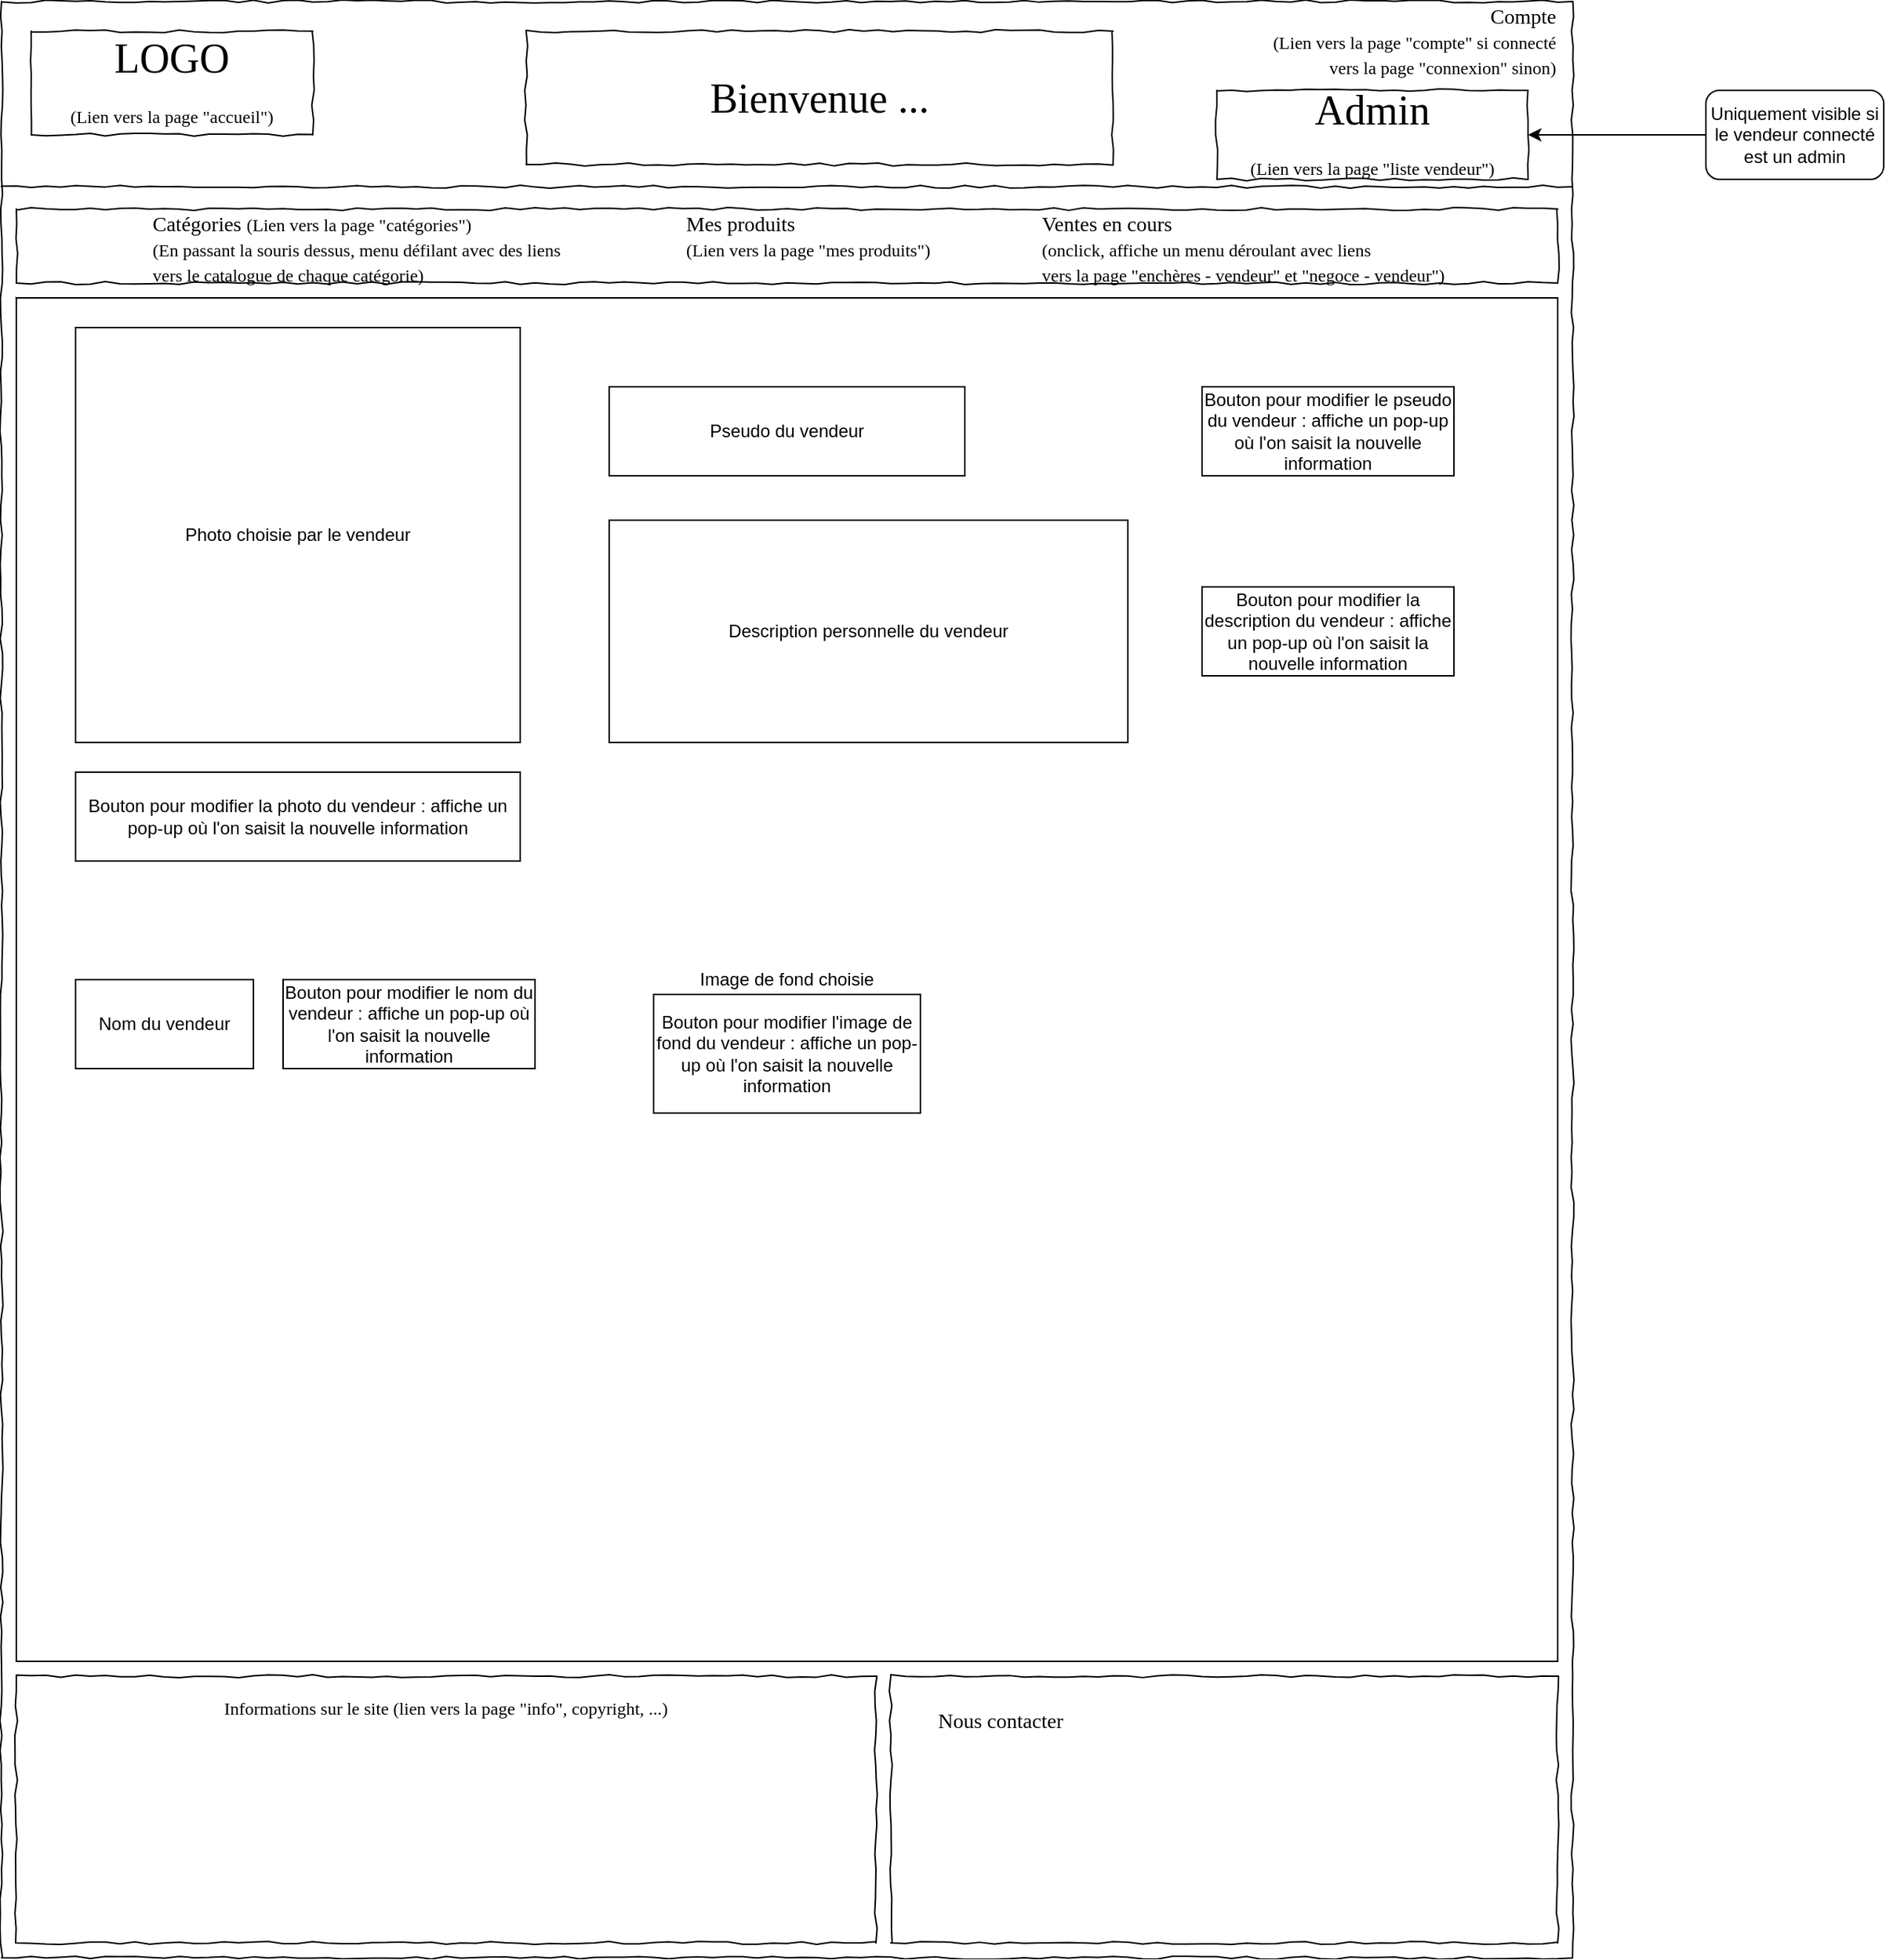 <mxfile version="12.9.11" type="device"><diagram name="Page-1" id="03018318-947c-dd8e-b7a3-06fadd420f32"><mxGraphModel dx="1422" dy="798" grid="1" gridSize="10" guides="1" tooltips="1" connect="1" arrows="1" fold="1" page="1" pageScale="1" pageWidth="850" pageHeight="1500" background="#ffffff" math="0" shadow="0"><root><mxCell id="0"/><mxCell id="1" parent="0"/><mxCell id="677b7b8949515195-1" value="&#10;&#10;&lt;!--StartFragment--&gt;&lt;span style=&quot;font-family: Whitney, &amp;quot;Helvetica Neue&amp;quot;, Helvetica, Arial, sans-serif; font-size: 16px; font-style: normal; font-variant-ligatures: normal; font-variant-caps: normal; font-weight: 400; letter-spacing: normal; orphans: 2; text-align: start; text-indent: 0px; text-transform: none; widows: 2; word-spacing: 0px; -webkit-text-stroke-width: 0px; text-decoration-style: initial; text-decoration-color: initial; float: none; display: inline !important;&quot;&gt;Pere-Siffleur&lt;/span&gt;&lt;!--EndFragment--&gt;&#10;&#10;" style="whiteSpace=wrap;html=1;rounded=0;shadow=0;labelBackgroundColor=none;strokeColor=#000000;strokeWidth=1;fillColor=none;fontFamily=Verdana;fontSize=12;fontColor=#000000;align=center;comic=1;" parent="1" vertex="1"><mxGeometry x="20" y="20" width="1060" height="1320" as="geometry"/></mxCell><mxCell id="677b7b8949515195-2" value="LOGO&lt;br style=&quot;font-size: 12px&quot;&gt;&lt;span style=&quot;font-size: 12px&quot;&gt;(Lien vers la page &quot;accueil&quot;)&lt;/span&gt;" style="whiteSpace=wrap;html=1;rounded=0;shadow=0;labelBackgroundColor=none;strokeWidth=1;fontFamily=Verdana;fontSize=28;align=center;comic=1;" parent="1" vertex="1"><mxGeometry x="40" y="40" width="190" height="70" as="geometry"/></mxCell><mxCell id="677b7b8949515195-7" value="Compte&lt;br style=&quot;font-size: 12px&quot;&gt;&lt;span style=&quot;font-size: 12px&quot;&gt;(Lien vers la page &quot;compte&quot; si connecté&lt;br&gt;vers la page &quot;connexion&quot; sinon)&lt;br&gt;&lt;/span&gt;" style="text;html=1;points=[];align=right;verticalAlign=middle;spacingTop=-4;fontSize=14;fontFamily=Verdana;labelPosition=left;verticalLabelPosition=middle;" parent="1" vertex="1"><mxGeometry x="1070" y="40" width="60" height="20" as="geometry"/></mxCell><mxCell id="677b7b8949515195-9" value="" style="line;strokeWidth=1;html=1;rounded=0;shadow=0;labelBackgroundColor=none;fillColor=none;fontFamily=Verdana;fontSize=14;fontColor=#000000;align=center;comic=1;" parent="1" vertex="1"><mxGeometry x="20" y="140" width="1060" height="10" as="geometry"/></mxCell><mxCell id="677b7b8949515195-10" value="" style="whiteSpace=wrap;html=1;rounded=0;shadow=0;labelBackgroundColor=none;strokeWidth=1;fillColor=none;fontFamily=Verdana;fontSize=12;align=center;comic=1;" parent="1" vertex="1"><mxGeometry x="30" y="160" width="1040" height="50" as="geometry"/></mxCell><mxCell id="677b7b8949515195-11" value="Catégories&amp;nbsp;&lt;span style=&quot;font-size: 12px&quot;&gt;(Lien vers la page &quot;catégories&quot;)&lt;br&gt;(En passant la souris dessus, menu défilant avec des liens&amp;nbsp;&lt;br&gt;vers le catalogue de chaque catégorie)&lt;/span&gt;" style="text;html=1;points=[];align=left;verticalAlign=top;spacingTop=-4;fontSize=14;fontFamily=Verdana" parent="1" vertex="1"><mxGeometry x="120" y="160" width="60" height="20" as="geometry"/></mxCell><mxCell id="677b7b8949515195-15" value="&lt;div style=&quot;text-align: justify&quot;&gt;Informations sur le site (lien vers la page &quot;info&quot;, copyright, ...)&lt;br&gt;&lt;/div&gt;" style="whiteSpace=wrap;html=1;rounded=0;shadow=0;labelBackgroundColor=none;strokeWidth=1;fillColor=none;fontFamily=Verdana;fontSize=12;align=center;verticalAlign=top;spacing=10;comic=1;" parent="1" vertex="1"><mxGeometry x="30" y="1150" width="580" height="180" as="geometry"/></mxCell><mxCell id="677b7b8949515195-16" value="" style="verticalLabelPosition=bottom;shadow=0;dashed=0;align=center;html=1;verticalAlign=top;strokeWidth=1;shape=mxgraph.mockup.graphics.simpleIcon;strokeColor=#999999;rounded=0;labelBackgroundColor=none;fontFamily=Verdana;fontSize=14;fontColor=#000000;comic=1;" parent="1" vertex="1"><mxGeometry x="30" y="220" width="1040" height="920" as="geometry"/></mxCell><mxCell id="677b7b8949515195-26" value="" style="whiteSpace=wrap;html=1;rounded=0;shadow=0;labelBackgroundColor=none;strokeWidth=1;fillColor=none;fontFamily=Verdana;fontSize=12;align=center;comic=1;" parent="1" vertex="1"><mxGeometry x="620" y="1150" width="450" height="180" as="geometry"/></mxCell><mxCell id="677b7b8949515195-42" value="Nous contacter" style="text;html=1;points=[];align=left;verticalAlign=top;spacingTop=-4;fontSize=14;fontFamily=Verdana" parent="1" vertex="1"><mxGeometry x="650" y="1170" width="170" height="20" as="geometry"/></mxCell><mxCell id="Vz2qVGnKAH75r2qcj9Pt-3" value="Bienvenue ..." style="whiteSpace=wrap;html=1;rounded=0;shadow=0;labelBackgroundColor=none;strokeWidth=1;fontFamily=Verdana;fontSize=28;align=center;comic=1;" parent="1" vertex="1"><mxGeometry x="374" y="40" width="396" height="90" as="geometry"/></mxCell><mxCell id="XFakcHT0AiiZS1c_6F1j-22" value="Image de fond choisie" style="rounded=0;whiteSpace=wrap;html=1;" parent="1" vertex="1"><mxGeometry x="30" y="220" width="1040" height="920" as="geometry"/></mxCell><mxCell id="XFakcHT0AiiZS1c_6F1j-23" value="Photo choisie par le vendeur" style="rounded=0;whiteSpace=wrap;html=1;" parent="1" vertex="1"><mxGeometry x="70" y="240" width="300" height="280" as="geometry"/></mxCell><mxCell id="XFakcHT0AiiZS1c_6F1j-24" value="Pseudo du vendeur" style="rounded=0;whiteSpace=wrap;html=1;" parent="1" vertex="1"><mxGeometry x="430" y="280" width="240" height="60" as="geometry"/></mxCell><mxCell id="XFakcHT0AiiZS1c_6F1j-25" value="Bouton pour modifier le pseudo du vendeur : affiche un pop-up où l'on saisit la nouvelle information" style="rounded=0;whiteSpace=wrap;html=1;" parent="1" vertex="1"><mxGeometry x="830" y="280" width="170" height="60" as="geometry"/></mxCell><mxCell id="XFakcHT0AiiZS1c_6F1j-26" value="&lt;span&gt;Bouton pour modifier la photo du vendeur : affiche un pop-up où l'on saisit la nouvelle information&lt;/span&gt;" style="rounded=0;whiteSpace=wrap;html=1;" parent="1" vertex="1"><mxGeometry x="70" y="540" width="300" height="60" as="geometry"/></mxCell><mxCell id="XFakcHT0AiiZS1c_6F1j-27" value="&lt;span&gt;Bouton pour modifier l'image de fond du vendeur : affiche un pop-up où l'on saisit la nouvelle information&lt;/span&gt;" style="rounded=0;whiteSpace=wrap;html=1;" parent="1" vertex="1"><mxGeometry x="460" y="690" width="180" height="80" as="geometry"/></mxCell><mxCell id="XFakcHT0AiiZS1c_6F1j-28" value="Description personnelle du vendeur" style="rounded=0;whiteSpace=wrap;html=1;" parent="1" vertex="1"><mxGeometry x="430" y="370" width="350" height="150" as="geometry"/></mxCell><mxCell id="XFakcHT0AiiZS1c_6F1j-29" value="Bouton pour modifier la description du vendeur : affiche un pop-up où l'on saisit la nouvelle information" style="rounded=0;whiteSpace=wrap;html=1;" parent="1" vertex="1"><mxGeometry x="830" y="415" width="170" height="60" as="geometry"/></mxCell><mxCell id="e5o1lOc_ARrBMdmpLk1c-1" value="Mes produits&lt;br style=&quot;font-size: 12px&quot;&gt;&lt;span style=&quot;font-size: 12px&quot;&gt;(Lien vers la page &quot;mes produits&quot;)&lt;/span&gt;" style="text;html=1;points=[];align=left;verticalAlign=top;spacingTop=-4;fontSize=14;fontFamily=Verdana" parent="1" vertex="1"><mxGeometry x="480" y="160" width="60" height="20" as="geometry"/></mxCell><mxCell id="e5o1lOc_ARrBMdmpLk1c-3" value="Ventes en cours&lt;br style=&quot;font-size: 12px&quot;&gt;&lt;span style=&quot;font-size: 12px&quot;&gt;(onclick, affiche un menu déroulant avec liens&lt;br&gt;vers la page &quot;enchères - vendeur&quot; et &quot;negoce - vendeur&quot;)&lt;/span&gt;" style="text;html=1;points=[];align=left;verticalAlign=top;spacingTop=-4;fontSize=14;fontFamily=Verdana" parent="1" vertex="1"><mxGeometry x="720" y="160" width="60" height="20" as="geometry"/></mxCell><mxCell id="lWXoqYBhcGRLcFC2v2Br-1" value="Nom du vendeur" style="rounded=0;whiteSpace=wrap;html=1;" parent="1" vertex="1"><mxGeometry x="70" y="680" width="120" height="60" as="geometry"/></mxCell><mxCell id="lWXoqYBhcGRLcFC2v2Br-2" value="Bouton pour modifier le nom du vendeur : affiche un pop-up où l'on saisit la nouvelle information" style="rounded=0;whiteSpace=wrap;html=1;" parent="1" vertex="1"><mxGeometry x="210" y="680" width="170" height="60" as="geometry"/></mxCell><mxCell id="eSUAjNMwc68LODa9hxLo-1" value="Admin&lt;br style=&quot;font-size: 12px&quot;&gt;&lt;span style=&quot;font-size: 12px&quot;&gt;(Lien vers la page &quot;liste vendeur&quot;)&lt;/span&gt;" style="whiteSpace=wrap;html=1;rounded=0;shadow=0;labelBackgroundColor=none;strokeWidth=1;fontFamily=Verdana;fontSize=28;align=center;comic=1;" vertex="1" parent="1"><mxGeometry x="840" y="80" width="210" height="60" as="geometry"/></mxCell><mxCell id="eSUAjNMwc68LODa9hxLo-2" value="&lt;span&gt;Uniquement visible si le vendeur connecté est un admin&lt;/span&gt;" style="rounded=1;whiteSpace=wrap;html=1;" vertex="1" parent="1"><mxGeometry x="1170" y="80" width="120" height="60" as="geometry"/></mxCell><mxCell id="eSUAjNMwc68LODa9hxLo-3" value="" style="endArrow=classic;html=1;entryX=1;entryY=0.5;entryDx=0;entryDy=0;exitX=0;exitY=0.5;exitDx=0;exitDy=0;" edge="1" parent="1" source="eSUAjNMwc68LODa9hxLo-2" target="eSUAjNMwc68LODa9hxLo-1"><mxGeometry width="50" height="50" relative="1" as="geometry"><mxPoint x="1140" y="250" as="sourcePoint"/><mxPoint x="1190" y="200" as="targetPoint"/></mxGeometry></mxCell></root></mxGraphModel></diagram></mxfile>